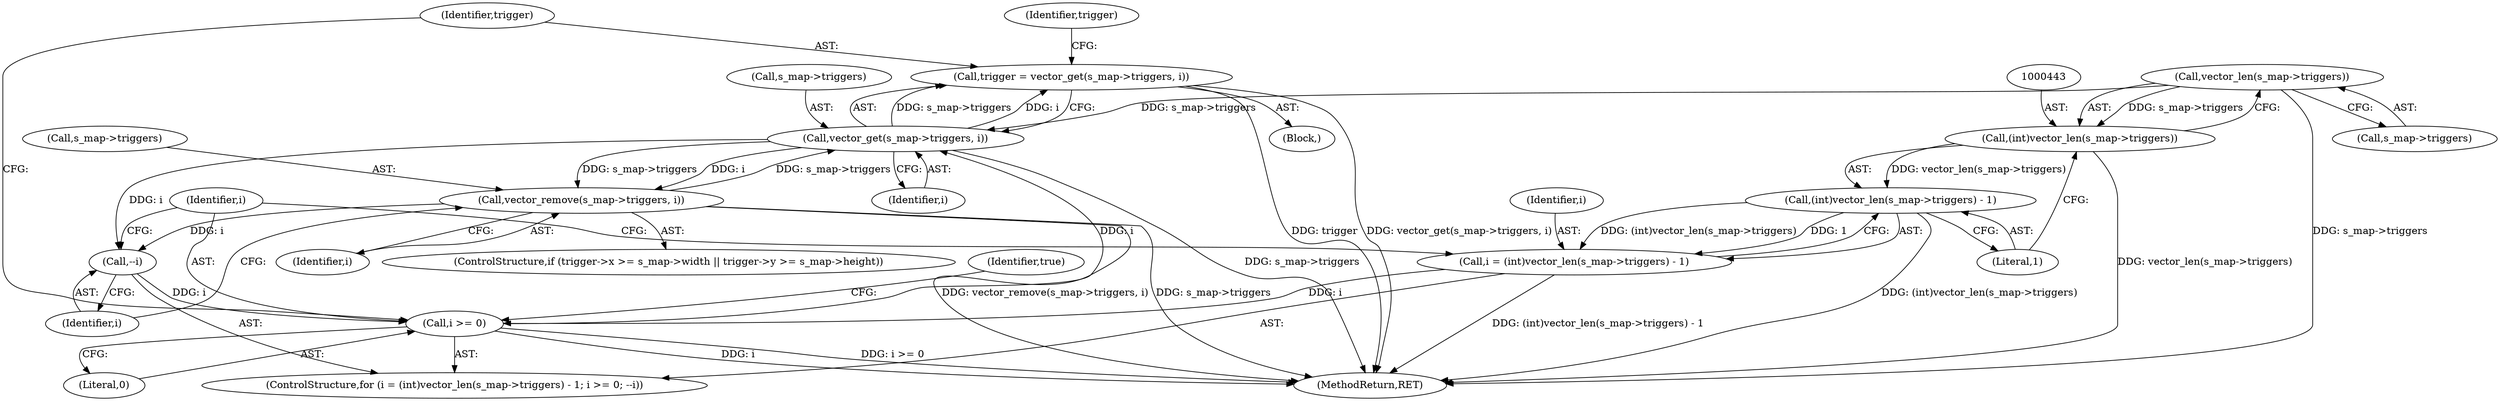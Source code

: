 digraph "0_minisphere_252c1ca184cb38e1acb917aa0e451c5f08519996@pointer" {
"1000455" [label="(Call,trigger = vector_get(s_map->triggers, i))"];
"1000457" [label="(Call,vector_get(s_map->triggers, i))"];
"1000478" [label="(Call,vector_remove(s_map->triggers, i))"];
"1000444" [label="(Call,vector_len(s_map->triggers))"];
"1000449" [label="(Call,i >= 0)"];
"1000439" [label="(Call,i = (int)vector_len(s_map->triggers) - 1)"];
"1000441" [label="(Call,(int)vector_len(s_map->triggers) - 1)"];
"1000442" [label="(Call,(int)vector_len(s_map->triggers))"];
"1000452" [label="(Call,--i)"];
"1000439" [label="(Call,i = (int)vector_len(s_map->triggers) - 1)"];
"1000444" [label="(Call,vector_len(s_map->triggers))"];
"1000482" [label="(Identifier,i)"];
"1000445" [label="(Call,s_map->triggers)"];
"1000462" [label="(ControlStructure,if (trigger->x >= s_map->width || trigger->y >= s_map->height))"];
"1000478" [label="(Call,vector_remove(s_map->triggers, i))"];
"1000448" [label="(Literal,1)"];
"1000458" [label="(Call,s_map->triggers)"];
"1000485" [label="(MethodReturn,RET)"];
"1000466" [label="(Identifier,trigger)"];
"1000453" [label="(Identifier,i)"];
"1000457" [label="(Call,vector_get(s_map->triggers, i))"];
"1000479" [label="(Call,s_map->triggers)"];
"1000449" [label="(Call,i >= 0)"];
"1000441" [label="(Call,(int)vector_len(s_map->triggers) - 1)"];
"1000452" [label="(Call,--i)"];
"1000461" [label="(Identifier,i)"];
"1000451" [label="(Literal,0)"];
"1000454" [label="(Block,)"];
"1000450" [label="(Identifier,i)"];
"1000438" [label="(ControlStructure,for (i = (int)vector_len(s_map->triggers) - 1; i >= 0; --i))"];
"1000440" [label="(Identifier,i)"];
"1000455" [label="(Call,trigger = vector_get(s_map->triggers, i))"];
"1000484" [label="(Identifier,true)"];
"1000442" [label="(Call,(int)vector_len(s_map->triggers))"];
"1000456" [label="(Identifier,trigger)"];
"1000455" -> "1000454"  [label="AST: "];
"1000455" -> "1000457"  [label="CFG: "];
"1000456" -> "1000455"  [label="AST: "];
"1000457" -> "1000455"  [label="AST: "];
"1000466" -> "1000455"  [label="CFG: "];
"1000455" -> "1000485"  [label="DDG: vector_get(s_map->triggers, i)"];
"1000455" -> "1000485"  [label="DDG: trigger"];
"1000457" -> "1000455"  [label="DDG: s_map->triggers"];
"1000457" -> "1000455"  [label="DDG: i"];
"1000457" -> "1000461"  [label="CFG: "];
"1000458" -> "1000457"  [label="AST: "];
"1000461" -> "1000457"  [label="AST: "];
"1000457" -> "1000485"  [label="DDG: s_map->triggers"];
"1000457" -> "1000452"  [label="DDG: i"];
"1000478" -> "1000457"  [label="DDG: s_map->triggers"];
"1000444" -> "1000457"  [label="DDG: s_map->triggers"];
"1000449" -> "1000457"  [label="DDG: i"];
"1000457" -> "1000478"  [label="DDG: s_map->triggers"];
"1000457" -> "1000478"  [label="DDG: i"];
"1000478" -> "1000462"  [label="AST: "];
"1000478" -> "1000482"  [label="CFG: "];
"1000479" -> "1000478"  [label="AST: "];
"1000482" -> "1000478"  [label="AST: "];
"1000453" -> "1000478"  [label="CFG: "];
"1000478" -> "1000485"  [label="DDG: s_map->triggers"];
"1000478" -> "1000485"  [label="DDG: vector_remove(s_map->triggers, i)"];
"1000478" -> "1000452"  [label="DDG: i"];
"1000444" -> "1000442"  [label="AST: "];
"1000444" -> "1000445"  [label="CFG: "];
"1000445" -> "1000444"  [label="AST: "];
"1000442" -> "1000444"  [label="CFG: "];
"1000444" -> "1000485"  [label="DDG: s_map->triggers"];
"1000444" -> "1000442"  [label="DDG: s_map->triggers"];
"1000449" -> "1000438"  [label="AST: "];
"1000449" -> "1000451"  [label="CFG: "];
"1000450" -> "1000449"  [label="AST: "];
"1000451" -> "1000449"  [label="AST: "];
"1000456" -> "1000449"  [label="CFG: "];
"1000484" -> "1000449"  [label="CFG: "];
"1000449" -> "1000485"  [label="DDG: i"];
"1000449" -> "1000485"  [label="DDG: i >= 0"];
"1000439" -> "1000449"  [label="DDG: i"];
"1000452" -> "1000449"  [label="DDG: i"];
"1000439" -> "1000438"  [label="AST: "];
"1000439" -> "1000441"  [label="CFG: "];
"1000440" -> "1000439"  [label="AST: "];
"1000441" -> "1000439"  [label="AST: "];
"1000450" -> "1000439"  [label="CFG: "];
"1000439" -> "1000485"  [label="DDG: (int)vector_len(s_map->triggers) - 1"];
"1000441" -> "1000439"  [label="DDG: (int)vector_len(s_map->triggers)"];
"1000441" -> "1000439"  [label="DDG: 1"];
"1000441" -> "1000448"  [label="CFG: "];
"1000442" -> "1000441"  [label="AST: "];
"1000448" -> "1000441"  [label="AST: "];
"1000441" -> "1000485"  [label="DDG: (int)vector_len(s_map->triggers)"];
"1000442" -> "1000441"  [label="DDG: vector_len(s_map->triggers)"];
"1000443" -> "1000442"  [label="AST: "];
"1000448" -> "1000442"  [label="CFG: "];
"1000442" -> "1000485"  [label="DDG: vector_len(s_map->triggers)"];
"1000452" -> "1000438"  [label="AST: "];
"1000452" -> "1000453"  [label="CFG: "];
"1000453" -> "1000452"  [label="AST: "];
"1000450" -> "1000452"  [label="CFG: "];
}
